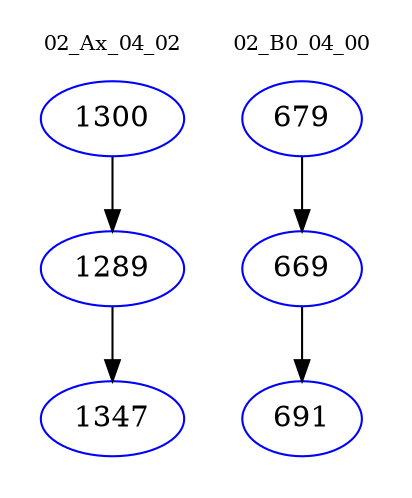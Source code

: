 digraph{
subgraph cluster_0 {
color = white
label = "02_Ax_04_02";
fontsize=10;
T0_1300 [label="1300", color="blue"]
T0_1300 -> T0_1289 [color="black"]
T0_1289 [label="1289", color="blue"]
T0_1289 -> T0_1347 [color="black"]
T0_1347 [label="1347", color="blue"]
}
subgraph cluster_1 {
color = white
label = "02_B0_04_00";
fontsize=10;
T1_679 [label="679", color="blue"]
T1_679 -> T1_669 [color="black"]
T1_669 [label="669", color="blue"]
T1_669 -> T1_691 [color="black"]
T1_691 [label="691", color="blue"]
}
}
